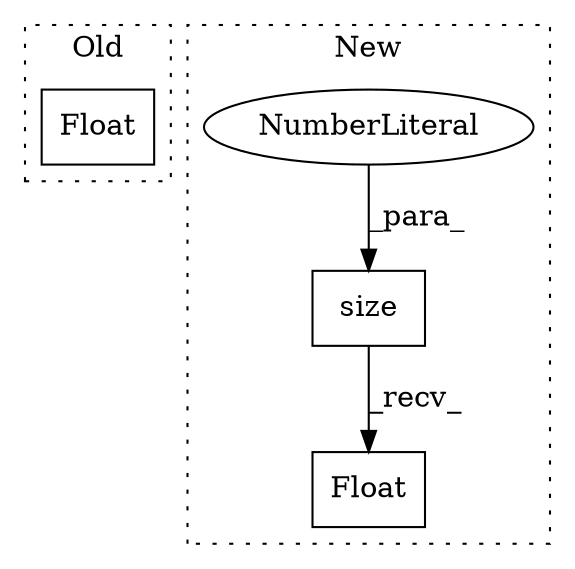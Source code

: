 digraph G {
subgraph cluster0 {
1 [label="Float" a="32" s="2444" l="7" shape="box"];
label = "Old";
style="dotted";
}
subgraph cluster1 {
2 [label="size" a="32" s="2622,2628" l="5,1" shape="box"];
3 [label="NumberLiteral" a="34" s="2627" l="1" shape="ellipse"];
4 [label="Float" a="32" s="2634" l="7" shape="box"];
label = "New";
style="dotted";
}
2 -> 4 [label="_recv_"];
3 -> 2 [label="_para_"];
}